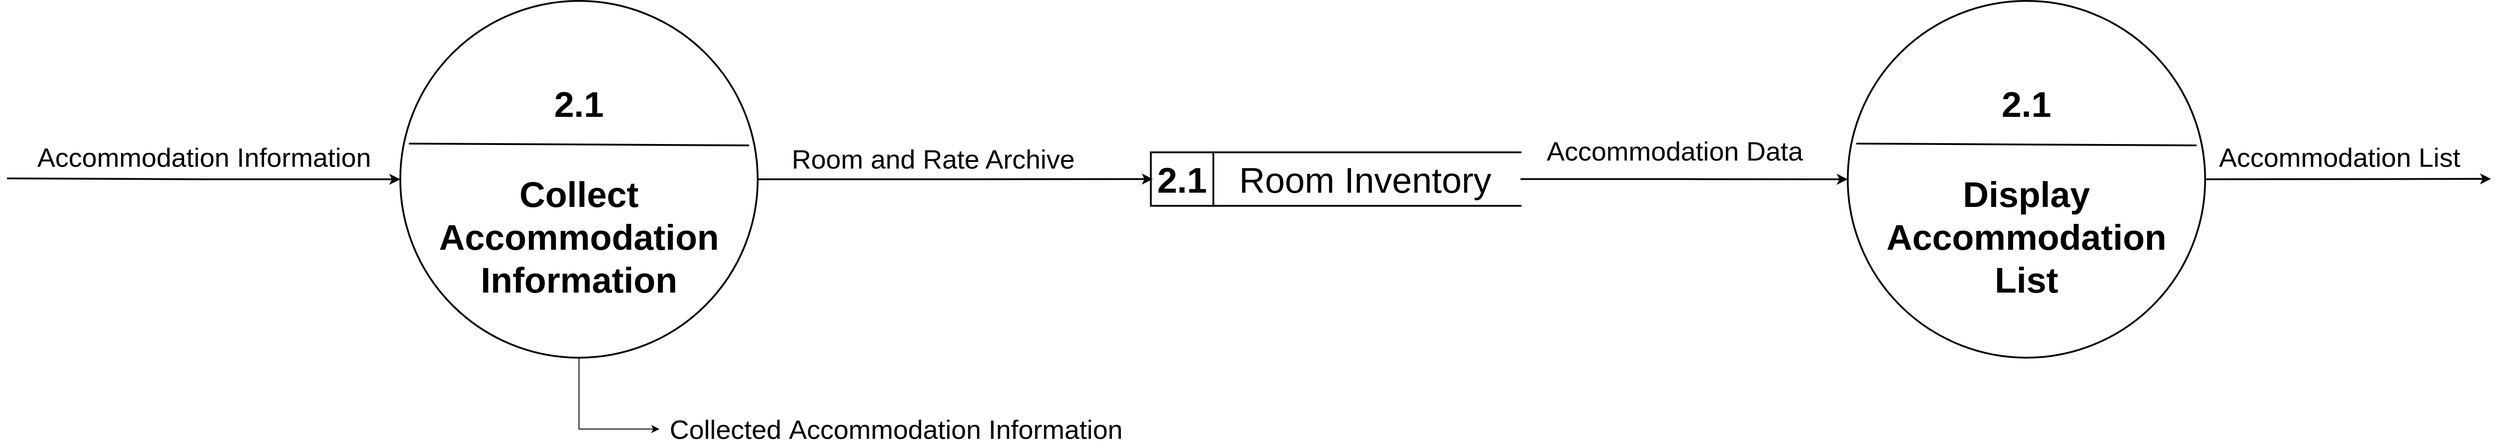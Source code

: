 <mxfile version="28.0.7">
  <diagram name="Page-1" id="M09gZJEylp6OCQNrpg6R">
    <mxGraphModel dx="2330" dy="1458" grid="1" gridSize="10" guides="1" tooltips="1" connect="1" arrows="1" fold="1" page="1" pageScale="1" pageWidth="1400" pageHeight="850" math="0" shadow="0">
      <root>
        <mxCell id="0" />
        <mxCell id="1" parent="0" />
        <mxCell id="LopVDnUaFD7QRKL_kpaw-5" style="edgeStyle=orthogonalEdgeStyle;rounded=0;orthogonalLoop=1;jettySize=auto;html=1;exitX=0;exitY=0.5;exitDx=0;exitDy=0;endArrow=none;endFill=0;startArrow=classic;startFill=1;strokeWidth=2;" parent="1" source="LopVDnUaFD7QRKL_kpaw-1" edge="1">
          <mxGeometry relative="1" as="geometry">
            <mxPoint x="60" y="424" as="targetPoint" />
          </mxGeometry>
        </mxCell>
        <mxCell id="LopVDnUaFD7QRKL_kpaw-10" style="edgeStyle=orthogonalEdgeStyle;rounded=0;orthogonalLoop=1;jettySize=auto;html=1;entryX=0.5;entryY=1;entryDx=0;entryDy=0;strokeWidth=2;exitX=1;exitY=0.5;exitDx=0;exitDy=0;" parent="1" source="LopVDnUaFD7QRKL_kpaw-1" target="LopVDnUaFD7QRKL_kpaw-8" edge="1">
          <mxGeometry relative="1" as="geometry">
            <mxPoint x="950" y="450" as="sourcePoint" />
            <Array as="points">
              <mxPoint x="1132" y="425" />
            </Array>
          </mxGeometry>
        </mxCell>
        <mxCell id="F72U7ZUNtzOS8Cb0GlgM-6" style="edgeStyle=orthogonalEdgeStyle;rounded=0;orthogonalLoop=1;jettySize=auto;html=1;exitX=0.5;exitY=1;exitDx=0;exitDy=0;entryX=0;entryY=0.5;entryDx=0;entryDy=0;" edge="1" parent="1" source="LopVDnUaFD7QRKL_kpaw-1" target="F72U7ZUNtzOS8Cb0GlgM-5">
          <mxGeometry relative="1" as="geometry" />
        </mxCell>
        <mxCell id="LopVDnUaFD7QRKL_kpaw-1" value="" style="ellipse;whiteSpace=wrap;html=1;aspect=fixed;strokeWidth=2;" parent="1" vertex="1">
          <mxGeometry x="500" y="225" width="400" height="400" as="geometry" />
        </mxCell>
        <mxCell id="LopVDnUaFD7QRKL_kpaw-2" value="" style="endArrow=none;html=1;rounded=0;exitX=0.024;exitY=0.4;exitDx=0;exitDy=0;exitPerimeter=0;entryX=0.976;entryY=0.405;entryDx=0;entryDy=0;entryPerimeter=0;strokeWidth=2;" parent="1" source="LopVDnUaFD7QRKL_kpaw-1" target="LopVDnUaFD7QRKL_kpaw-1" edge="1">
          <mxGeometry width="50" height="50" relative="1" as="geometry">
            <mxPoint x="530" y="393" as="sourcePoint" />
            <mxPoint x="890" y="393" as="targetPoint" />
          </mxGeometry>
        </mxCell>
        <mxCell id="LopVDnUaFD7QRKL_kpaw-3" value="&lt;b&gt;&lt;font&gt;2.1&lt;/font&gt;&lt;/b&gt;" style="text;html=1;align=center;verticalAlign=middle;whiteSpace=wrap;rounded=0;fontSize=40;strokeWidth=2;" parent="1" vertex="1">
          <mxGeometry x="670" y="325" width="60" height="30" as="geometry" />
        </mxCell>
        <mxCell id="LopVDnUaFD7QRKL_kpaw-4" value="&lt;b&gt;&lt;font&gt;Collect Accommodation Information&lt;/font&gt;&lt;/b&gt;" style="text;html=1;align=center;verticalAlign=middle;whiteSpace=wrap;rounded=0;strokeWidth=2;fontSize=40;" parent="1" vertex="1">
          <mxGeometry x="600" y="409" width="200" height="160" as="geometry" />
        </mxCell>
        <mxCell id="LopVDnUaFD7QRKL_kpaw-6" value="&lt;font style=&quot;font-size: 30px;&quot;&gt;Accommodation Information&lt;/font&gt;" style="edgeLabel;html=1;align=center;verticalAlign=middle;resizable=0;points=[];" parent="1" vertex="1" connectable="0">
          <mxGeometry x="280" y="400" as="geometry" />
        </mxCell>
        <mxCell id="LopVDnUaFD7QRKL_kpaw-7" value="&lt;font style=&quot;font-size: 40px;&quot;&gt;2.1&lt;/font&gt;" style="shape=partialRectangle;whiteSpace=wrap;html=1;top=0;bottom=0;fillColor=none;fontStyle=1;strokeWidth=2;" parent="1" vertex="1">
          <mxGeometry x="1340" y="394.75" width="70" height="60" as="geometry" />
        </mxCell>
        <mxCell id="LopVDnUaFD7QRKL_kpaw-20" style="edgeStyle=orthogonalEdgeStyle;rounded=0;orthogonalLoop=1;jettySize=auto;html=1;exitX=0.5;exitY=0;exitDx=0;exitDy=0;entryX=0;entryY=0.5;entryDx=0;entryDy=0;strokeWidth=2;" parent="1" source="LopVDnUaFD7QRKL_kpaw-8" target="LopVDnUaFD7QRKL_kpaw-11" edge="1">
          <mxGeometry relative="1" as="geometry" />
        </mxCell>
        <mxCell id="LopVDnUaFD7QRKL_kpaw-8" value="" style="shape=partialRectangle;whiteSpace=wrap;html=1;top=0;bottom=0;fillColor=none;rotation=90;fontStyle=1;strokeWidth=2;" parent="1" vertex="1">
          <mxGeometry x="1518" y="219" width="60" height="411.5" as="geometry" />
        </mxCell>
        <mxCell id="LopVDnUaFD7QRKL_kpaw-9" value="&lt;font style=&quot;font-size: 40px;&quot;&gt;Room Inventory&lt;/font&gt;" style="text;html=1;align=center;verticalAlign=middle;whiteSpace=wrap;rounded=0;strokeWidth=2;" parent="1" vertex="1">
          <mxGeometry x="1390" y="410" width="380" height="30" as="geometry" />
        </mxCell>
        <mxCell id="LopVDnUaFD7QRKL_kpaw-18" style="edgeStyle=orthogonalEdgeStyle;rounded=0;orthogonalLoop=1;jettySize=auto;html=1;exitX=1;exitY=0.5;exitDx=0;exitDy=0;strokeWidth=2;" parent="1" source="LopVDnUaFD7QRKL_kpaw-11" edge="1">
          <mxGeometry relative="1" as="geometry">
            <mxPoint x="2840.0" y="424.538" as="targetPoint" />
          </mxGeometry>
        </mxCell>
        <mxCell id="LopVDnUaFD7QRKL_kpaw-11" value="" style="ellipse;whiteSpace=wrap;html=1;aspect=fixed;strokeWidth=2;" parent="1" vertex="1">
          <mxGeometry x="2120" y="225" width="400" height="400" as="geometry" />
        </mxCell>
        <mxCell id="LopVDnUaFD7QRKL_kpaw-12" value="" style="endArrow=none;html=1;rounded=0;exitX=0.024;exitY=0.4;exitDx=0;exitDy=0;exitPerimeter=0;entryX=0.976;entryY=0.405;entryDx=0;entryDy=0;entryPerimeter=0;strokeWidth=2;" parent="1" source="LopVDnUaFD7QRKL_kpaw-11" target="LopVDnUaFD7QRKL_kpaw-11" edge="1">
          <mxGeometry width="50" height="50" relative="1" as="geometry">
            <mxPoint x="2150" y="393" as="sourcePoint" />
            <mxPoint x="2510" y="393" as="targetPoint" />
          </mxGeometry>
        </mxCell>
        <mxCell id="LopVDnUaFD7QRKL_kpaw-13" value="&lt;b&gt;&lt;font&gt;2.1&lt;/font&gt;&lt;/b&gt;" style="text;html=1;align=center;verticalAlign=middle;whiteSpace=wrap;rounded=0;fontSize=40;strokeWidth=2;" parent="1" vertex="1">
          <mxGeometry x="2290" y="325" width="60" height="30" as="geometry" />
        </mxCell>
        <mxCell id="LopVDnUaFD7QRKL_kpaw-14" value="&lt;b&gt;&lt;font&gt;Display Accommodation List&lt;/font&gt;&lt;/b&gt;" style="text;html=1;align=center;verticalAlign=middle;whiteSpace=wrap;rounded=0;strokeWidth=2;fontSize=40;" parent="1" vertex="1">
          <mxGeometry x="2220" y="409" width="200" height="160" as="geometry" />
        </mxCell>
        <mxCell id="LopVDnUaFD7QRKL_kpaw-16" value="&lt;span style=&quot;font-size: 30px;&quot;&gt;Room and Rate Archive&lt;/span&gt;" style="edgeLabel;html=1;align=center;verticalAlign=middle;resizable=0;points=[];" parent="1" vertex="1" connectable="0">
          <mxGeometry x="1100" y="390" as="geometry">
            <mxPoint x="-4" y="12" as="offset" />
          </mxGeometry>
        </mxCell>
        <mxCell id="LopVDnUaFD7QRKL_kpaw-19" value="&lt;font style=&quot;font-size: 30px;&quot;&gt;Accommodation List&lt;/font&gt;" style="edgeLabel;html=1;align=center;verticalAlign=middle;resizable=0;points=[];" parent="1" vertex="1" connectable="0">
          <mxGeometry x="2670" y="400" as="geometry" />
        </mxCell>
        <mxCell id="LopVDnUaFD7QRKL_kpaw-21" value="&lt;span style=&quot;font-size: 30px;&quot;&gt;Accommodation Data&lt;/span&gt;" style="edgeLabel;html=1;align=center;verticalAlign=middle;resizable=0;points=[];" parent="1" vertex="1" connectable="0">
          <mxGeometry x="1930" y="380.25" as="geometry">
            <mxPoint x="-4" y="12" as="offset" />
          </mxGeometry>
        </mxCell>
        <mxCell id="F72U7ZUNtzOS8Cb0GlgM-5" value="&lt;font style=&quot;text-wrap-mode: nowrap; font-size: 30px;&quot;&gt;Collected&amp;nbsp;&lt;/font&gt;&lt;span style=&quot;background-color: rgb(255, 255, 255); color: light-dark(rgb(0, 0, 0), rgb(255, 255, 255)); font-size: 30px; text-wrap-mode: nowrap;&quot;&gt;Accommodation Information&lt;/span&gt;" style="text;html=1;align=center;verticalAlign=middle;whiteSpace=wrap;rounded=0;" vertex="1" parent="1">
          <mxGeometry x="790" y="690" width="530" height="30" as="geometry" />
        </mxCell>
      </root>
    </mxGraphModel>
  </diagram>
</mxfile>
